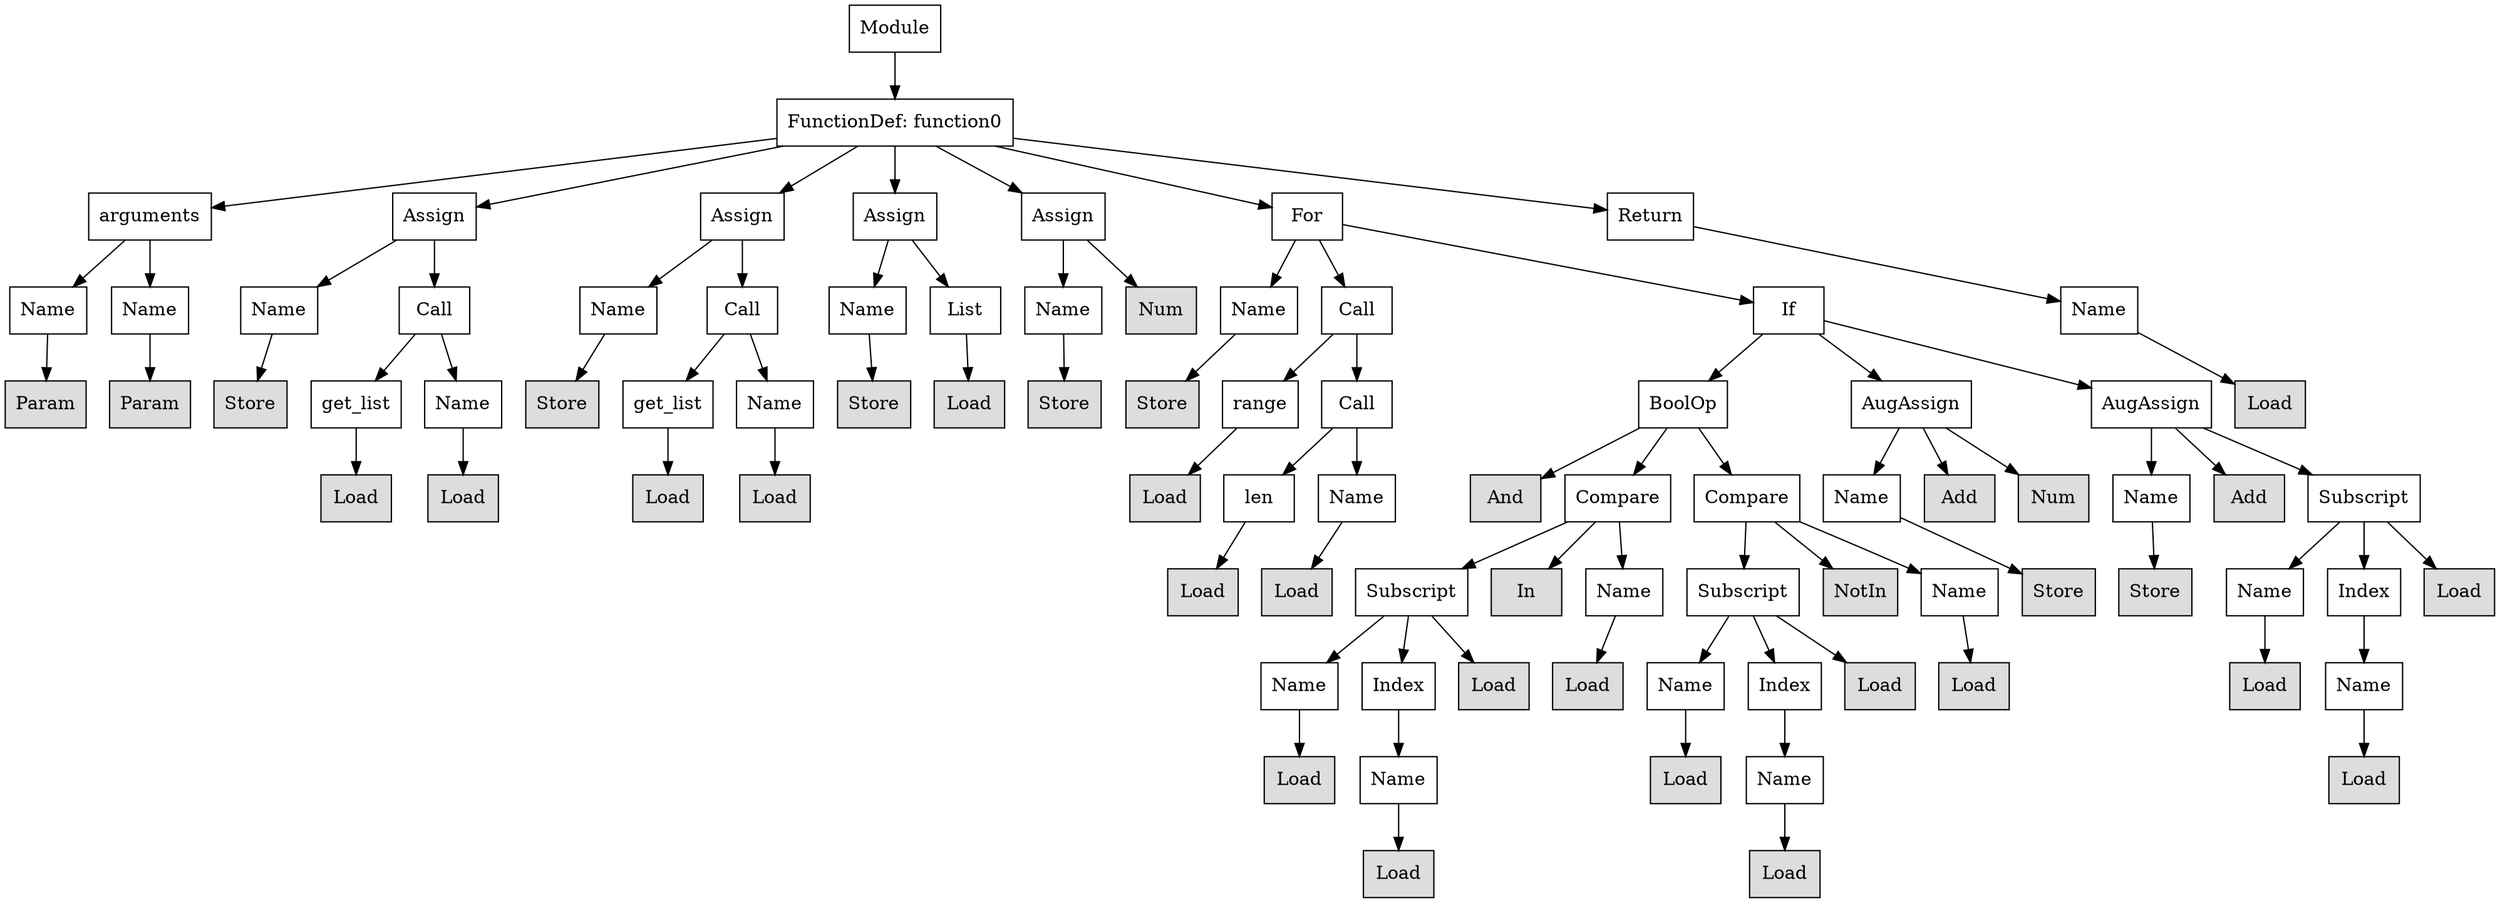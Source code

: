 digraph G {
n0 [shape=rect, label="Module"];
n1 [shape=rect, label="FunctionDef: function0"];
n2 [shape=rect, label="arguments"];
n3 [shape=rect, label="Assign"];
n4 [shape=rect, label="Assign"];
n5 [shape=rect, label="Assign"];
n6 [shape=rect, label="Assign"];
n7 [shape=rect, label="For"];
n8 [shape=rect, label="Return"];
n9 [shape=rect, label="Name"];
n10 [shape=rect, label="Name"];
n11 [shape=rect, label="Name"];
n12 [shape=rect, label="Call"];
n13 [shape=rect, label="Name"];
n14 [shape=rect, label="Call"];
n15 [shape=rect, label="Name"];
n16 [shape=rect, label="List"];
n17 [shape=rect, label="Name"];
n18 [shape=rect, label="Num" style="filled" fillcolor="#dddddd"];
n19 [shape=rect, label="Name"];
n20 [shape=rect, label="Call"];
n21 [shape=rect, label="If"];
n22 [shape=rect, label="Name"];
n23 [shape=rect, label="Param" style="filled" fillcolor="#dddddd"];
n24 [shape=rect, label="Param" style="filled" fillcolor="#dddddd"];
n25 [shape=rect, label="Store" style="filled" fillcolor="#dddddd"];
n26 [shape=rect, label="get_list"];
n27 [shape=rect, label="Name"];
n28 [shape=rect, label="Store" style="filled" fillcolor="#dddddd"];
n29 [shape=rect, label="get_list"];
n30 [shape=rect, label="Name"];
n31 [shape=rect, label="Store" style="filled" fillcolor="#dddddd"];
n32 [shape=rect, label="Load" style="filled" fillcolor="#dddddd"];
n33 [shape=rect, label="Store" style="filled" fillcolor="#dddddd"];
n34 [shape=rect, label="Store" style="filled" fillcolor="#dddddd"];
n35 [shape=rect, label="range"];
n36 [shape=rect, label="Call"];
n37 [shape=rect, label="BoolOp"];
n38 [shape=rect, label="AugAssign"];
n39 [shape=rect, label="AugAssign"];
n40 [shape=rect, label="Load" style="filled" fillcolor="#dddddd"];
n41 [shape=rect, label="Load" style="filled" fillcolor="#dddddd"];
n42 [shape=rect, label="Load" style="filled" fillcolor="#dddddd"];
n43 [shape=rect, label="Load" style="filled" fillcolor="#dddddd"];
n44 [shape=rect, label="Load" style="filled" fillcolor="#dddddd"];
n45 [shape=rect, label="Load" style="filled" fillcolor="#dddddd"];
n46 [shape=rect, label="len"];
n47 [shape=rect, label="Name"];
n48 [shape=rect, label="And" style="filled" fillcolor="#dddddd"];
n49 [shape=rect, label="Compare"];
n50 [shape=rect, label="Compare"];
n51 [shape=rect, label="Name"];
n52 [shape=rect, label="Add" style="filled" fillcolor="#dddddd"];
n53 [shape=rect, label="Num" style="filled" fillcolor="#dddddd"];
n54 [shape=rect, label="Name"];
n55 [shape=rect, label="Add" style="filled" fillcolor="#dddddd"];
n56 [shape=rect, label="Subscript"];
n57 [shape=rect, label="Load" style="filled" fillcolor="#dddddd"];
n58 [shape=rect, label="Load" style="filled" fillcolor="#dddddd"];
n59 [shape=rect, label="Subscript"];
n60 [shape=rect, label="In" style="filled" fillcolor="#dddddd"];
n61 [shape=rect, label="Name"];
n62 [shape=rect, label="Subscript"];
n63 [shape=rect, label="NotIn" style="filled" fillcolor="#dddddd"];
n64 [shape=rect, label="Name"];
n65 [shape=rect, label="Store" style="filled" fillcolor="#dddddd"];
n66 [shape=rect, label="Store" style="filled" fillcolor="#dddddd"];
n67 [shape=rect, label="Name"];
n68 [shape=rect, label="Index"];
n69 [shape=rect, label="Load" style="filled" fillcolor="#dddddd"];
n70 [shape=rect, label="Name"];
n71 [shape=rect, label="Index"];
n72 [shape=rect, label="Load" style="filled" fillcolor="#dddddd"];
n73 [shape=rect, label="Load" style="filled" fillcolor="#dddddd"];
n74 [shape=rect, label="Name"];
n75 [shape=rect, label="Index"];
n76 [shape=rect, label="Load" style="filled" fillcolor="#dddddd"];
n77 [shape=rect, label="Load" style="filled" fillcolor="#dddddd"];
n78 [shape=rect, label="Load" style="filled" fillcolor="#dddddd"];
n79 [shape=rect, label="Name"];
n80 [shape=rect, label="Load" style="filled" fillcolor="#dddddd"];
n81 [shape=rect, label="Name"];
n82 [shape=rect, label="Load" style="filled" fillcolor="#dddddd"];
n83 [shape=rect, label="Name"];
n84 [shape=rect, label="Load" style="filled" fillcolor="#dddddd"];
n85 [shape=rect, label="Load" style="filled" fillcolor="#dddddd"];
n86 [shape=rect, label="Load" style="filled" fillcolor="#dddddd"];
n0 -> n1;
n1 -> n2;
n1 -> n3;
n1 -> n4;
n1 -> n5;
n1 -> n6;
n1 -> n7;
n1 -> n8;
n2 -> n9;
n2 -> n10;
n3 -> n11;
n3 -> n12;
n4 -> n13;
n4 -> n14;
n5 -> n15;
n5 -> n16;
n6 -> n17;
n6 -> n18;
n7 -> n19;
n7 -> n20;
n7 -> n21;
n8 -> n22;
n9 -> n23;
n10 -> n24;
n11 -> n25;
n12 -> n26;
n12 -> n27;
n13 -> n28;
n14 -> n29;
n14 -> n30;
n15 -> n31;
n16 -> n32;
n17 -> n33;
n19 -> n34;
n20 -> n35;
n20 -> n36;
n21 -> n37;
n21 -> n38;
n21 -> n39;
n22 -> n40;
n26 -> n41;
n27 -> n42;
n29 -> n43;
n30 -> n44;
n35 -> n45;
n36 -> n46;
n36 -> n47;
n37 -> n48;
n37 -> n49;
n37 -> n50;
n38 -> n51;
n38 -> n52;
n38 -> n53;
n39 -> n54;
n39 -> n55;
n39 -> n56;
n46 -> n57;
n47 -> n58;
n49 -> n59;
n49 -> n60;
n49 -> n61;
n50 -> n62;
n50 -> n63;
n50 -> n64;
n51 -> n65;
n54 -> n66;
n56 -> n67;
n56 -> n68;
n56 -> n69;
n59 -> n70;
n59 -> n71;
n59 -> n72;
n61 -> n73;
n62 -> n74;
n62 -> n75;
n62 -> n76;
n64 -> n77;
n67 -> n78;
n68 -> n79;
n70 -> n80;
n71 -> n81;
n74 -> n82;
n75 -> n83;
n79 -> n84;
n81 -> n85;
n83 -> n86;
}

